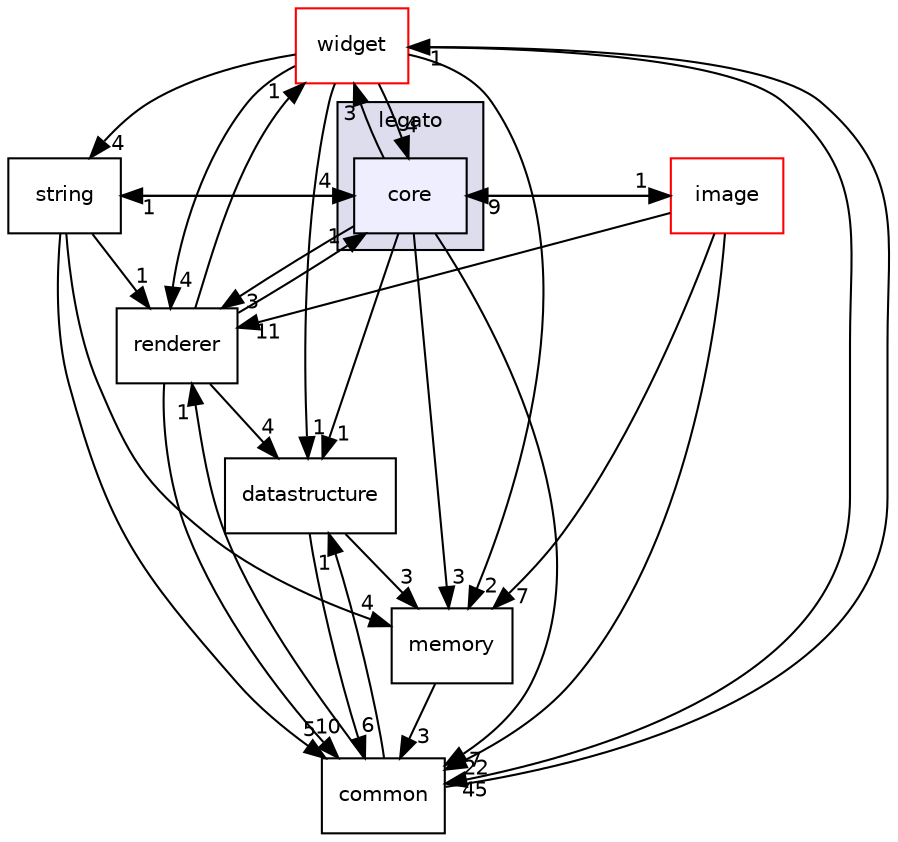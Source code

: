 digraph "gfx/middleware/legato/library/src/gfx/legato/core" {
  compound=true
  node [ fontsize="10", fontname="Helvetica"];
  edge [ labelfontsize="10", labelfontname="Helvetica"];
  subgraph clusterdir_9f5729dad30c3a99415d090dcffece40 {
    graph [ bgcolor="#ddddee", pencolor="black", label="legato" fontname="Helvetica", fontsize="10", URL="dir_9f5729dad30c3a99415d090dcffece40.html"]
  dir_ccab4f4c771d0ed5e1d9c02941e42230 [shape=box, label="core", style="filled", fillcolor="#eeeeff", pencolor="black", URL="dir_ccab4f4c771d0ed5e1d9c02941e42230.html"];
  }
  dir_08e5c2531b4cfc75c531d5c20b249084 [shape=box label="widget" fillcolor="white" style="filled" color="red" URL="dir_08e5c2531b4cfc75c531d5c20b249084.html"];
  dir_977386f5bd74067e0b2f13954126b0fc [shape=box label="renderer" URL="dir_977386f5bd74067e0b2f13954126b0fc.html"];
  dir_192fb4248a7d7f0c34634334a26d417f [shape=box label="common" URL="dir_192fb4248a7d7f0c34634334a26d417f.html"];
  dir_7041c860d75402dd8f73717e5fc4b977 [shape=box label="memory" URL="dir_7041c860d75402dd8f73717e5fc4b977.html"];
  dir_1060b961a9688bff165f50f454b84f76 [shape=box label="string" URL="dir_1060b961a9688bff165f50f454b84f76.html"];
  dir_46bb90439f33e84bd3e96ef8140ea852 [shape=box label="datastructure" URL="dir_46bb90439f33e84bd3e96ef8140ea852.html"];
  dir_cbcdc2b554224dbd58ca18a5623e7256 [shape=box label="image" fillcolor="white" style="filled" color="red" URL="dir_cbcdc2b554224dbd58ca18a5623e7256.html"];
  dir_08e5c2531b4cfc75c531d5c20b249084->dir_977386f5bd74067e0b2f13954126b0fc [headlabel="4", labeldistance=1.5 headhref="dir_000066_000064.html"];
  dir_08e5c2531b4cfc75c531d5c20b249084->dir_ccab4f4c771d0ed5e1d9c02941e42230 [headlabel="4", labeldistance=1.5 headhref="dir_000066_000056.html"];
  dir_08e5c2531b4cfc75c531d5c20b249084->dir_192fb4248a7d7f0c34634334a26d417f [headlabel="45", labeldistance=1.5 headhref="dir_000066_000055.html"];
  dir_08e5c2531b4cfc75c531d5c20b249084->dir_7041c860d75402dd8f73717e5fc4b977 [headlabel="2", labeldistance=1.5 headhref="dir_000066_000063.html"];
  dir_08e5c2531b4cfc75c531d5c20b249084->dir_1060b961a9688bff165f50f454b84f76 [headlabel="4", labeldistance=1.5 headhref="dir_000066_000065.html"];
  dir_08e5c2531b4cfc75c531d5c20b249084->dir_46bb90439f33e84bd3e96ef8140ea852 [headlabel="1", labeldistance=1.5 headhref="dir_000066_000057.html"];
  dir_977386f5bd74067e0b2f13954126b0fc->dir_08e5c2531b4cfc75c531d5c20b249084 [headlabel="1", labeldistance=1.5 headhref="dir_000064_000066.html"];
  dir_977386f5bd74067e0b2f13954126b0fc->dir_ccab4f4c771d0ed5e1d9c02941e42230 [headlabel="1", labeldistance=1.5 headhref="dir_000064_000056.html"];
  dir_977386f5bd74067e0b2f13954126b0fc->dir_192fb4248a7d7f0c34634334a26d417f [headlabel="10", labeldistance=1.5 headhref="dir_000064_000055.html"];
  dir_977386f5bd74067e0b2f13954126b0fc->dir_46bb90439f33e84bd3e96ef8140ea852 [headlabel="4", labeldistance=1.5 headhref="dir_000064_000057.html"];
  dir_ccab4f4c771d0ed5e1d9c02941e42230->dir_08e5c2531b4cfc75c531d5c20b249084 [headlabel="3", labeldistance=1.5 headhref="dir_000056_000066.html"];
  dir_ccab4f4c771d0ed5e1d9c02941e42230->dir_977386f5bd74067e0b2f13954126b0fc [headlabel="3", labeldistance=1.5 headhref="dir_000056_000064.html"];
  dir_ccab4f4c771d0ed5e1d9c02941e42230->dir_192fb4248a7d7f0c34634334a26d417f [headlabel="7", labeldistance=1.5 headhref="dir_000056_000055.html"];
  dir_ccab4f4c771d0ed5e1d9c02941e42230->dir_7041c860d75402dd8f73717e5fc4b977 [headlabel="3", labeldistance=1.5 headhref="dir_000056_000063.html"];
  dir_ccab4f4c771d0ed5e1d9c02941e42230->dir_1060b961a9688bff165f50f454b84f76 [headlabel="1", labeldistance=1.5 headhref="dir_000056_000065.html"];
  dir_ccab4f4c771d0ed5e1d9c02941e42230->dir_46bb90439f33e84bd3e96ef8140ea852 [headlabel="1", labeldistance=1.5 headhref="dir_000056_000057.html"];
  dir_ccab4f4c771d0ed5e1d9c02941e42230->dir_cbcdc2b554224dbd58ca18a5623e7256 [headlabel="1", labeldistance=1.5 headhref="dir_000056_000059.html"];
  dir_192fb4248a7d7f0c34634334a26d417f->dir_08e5c2531b4cfc75c531d5c20b249084 [headlabel="1", labeldistance=1.5 headhref="dir_000055_000066.html"];
  dir_192fb4248a7d7f0c34634334a26d417f->dir_977386f5bd74067e0b2f13954126b0fc [headlabel="1", labeldistance=1.5 headhref="dir_000055_000064.html"];
  dir_192fb4248a7d7f0c34634334a26d417f->dir_46bb90439f33e84bd3e96ef8140ea852 [headlabel="1", labeldistance=1.5 headhref="dir_000055_000057.html"];
  dir_7041c860d75402dd8f73717e5fc4b977->dir_192fb4248a7d7f0c34634334a26d417f [headlabel="3", labeldistance=1.5 headhref="dir_000063_000055.html"];
  dir_1060b961a9688bff165f50f454b84f76->dir_977386f5bd74067e0b2f13954126b0fc [headlabel="1", labeldistance=1.5 headhref="dir_000065_000064.html"];
  dir_1060b961a9688bff165f50f454b84f76->dir_ccab4f4c771d0ed5e1d9c02941e42230 [headlabel="4", labeldistance=1.5 headhref="dir_000065_000056.html"];
  dir_1060b961a9688bff165f50f454b84f76->dir_192fb4248a7d7f0c34634334a26d417f [headlabel="5", labeldistance=1.5 headhref="dir_000065_000055.html"];
  dir_1060b961a9688bff165f50f454b84f76->dir_7041c860d75402dd8f73717e5fc4b977 [headlabel="4", labeldistance=1.5 headhref="dir_000065_000063.html"];
  dir_46bb90439f33e84bd3e96ef8140ea852->dir_192fb4248a7d7f0c34634334a26d417f [headlabel="6", labeldistance=1.5 headhref="dir_000057_000055.html"];
  dir_46bb90439f33e84bd3e96ef8140ea852->dir_7041c860d75402dd8f73717e5fc4b977 [headlabel="3", labeldistance=1.5 headhref="dir_000057_000063.html"];
  dir_cbcdc2b554224dbd58ca18a5623e7256->dir_ccab4f4c771d0ed5e1d9c02941e42230 [headlabel="9", labeldistance=1.5 headhref="dir_000059_000056.html"];
  dir_cbcdc2b554224dbd58ca18a5623e7256->dir_977386f5bd74067e0b2f13954126b0fc [headlabel="11", labeldistance=1.5 headhref="dir_000059_000064.html"];
  dir_cbcdc2b554224dbd58ca18a5623e7256->dir_192fb4248a7d7f0c34634334a26d417f [headlabel="22", labeldistance=1.5 headhref="dir_000059_000055.html"];
  dir_cbcdc2b554224dbd58ca18a5623e7256->dir_7041c860d75402dd8f73717e5fc4b977 [headlabel="7", labeldistance=1.5 headhref="dir_000059_000063.html"];
}
